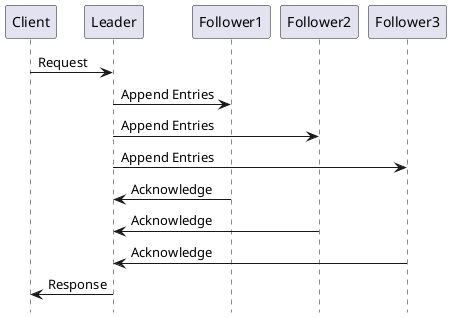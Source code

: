 @startuml
hide footbox
participant Client
participant Leader
participant Follower1
participant Follower2
participant Follower3

Client -> Leader : Request
Leader -> Follower1 : Append Entries
Leader -> Follower2 : Append Entries
Leader -> Follower3 : Append Entries

Follower1 -> Leader : Acknowledge
Follower2 -> Leader : Acknowledge
Follower3 -> Leader : Acknowledge

Leader -> Client : Response
@enduml
